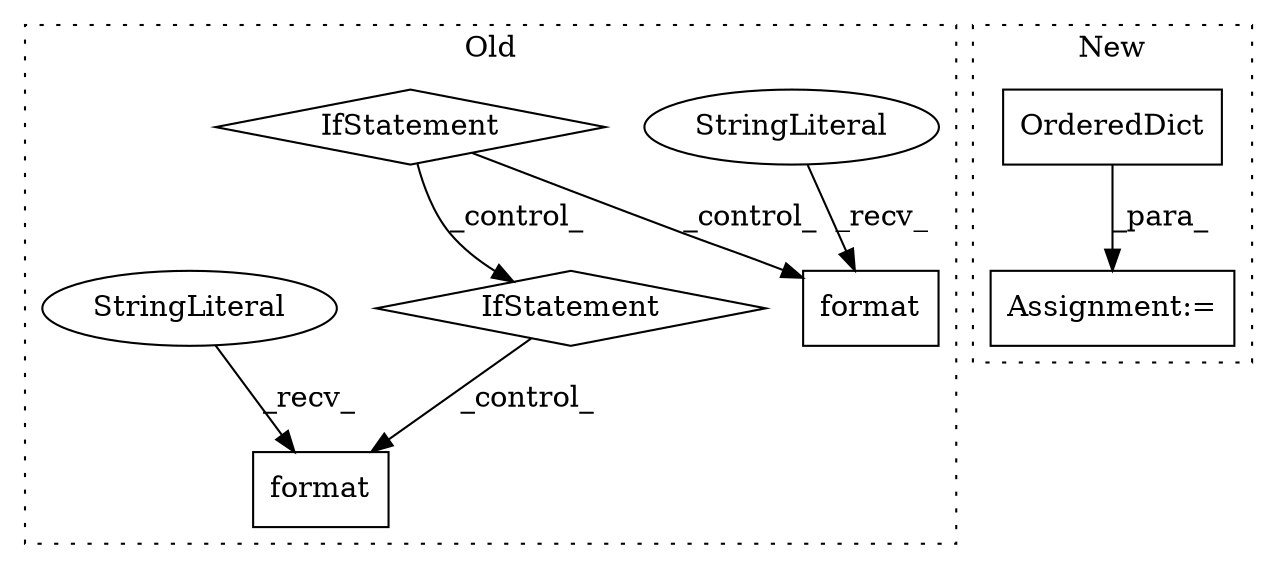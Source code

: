 digraph G {
subgraph cluster0 {
1 [label="format" a="32" s="1425,1500" l="7,1" shape="box"];
3 [label="StringLiteral" a="45" s="1357" l="67" shape="ellipse"];
4 [label="IfStatement" a="25" s="1259,1331" l="4,2" shape="diamond"];
5 [label="format" a="32" s="1757,1838" l="7,1" shape="box"];
6 [label="StringLiteral" a="45" s="1686" l="70" shape="ellipse"];
7 [label="IfStatement" a="25" s="1582,1660" l="4,2" shape="diamond"];
label = "Old";
style="dotted";
}
subgraph cluster1 {
2 [label="OrderedDict" a="32" s="1334,1366" l="12,1" shape="box"];
8 [label="Assignment:=" a="7" s="1333" l="1" shape="box"];
label = "New";
style="dotted";
}
2 -> 8 [label="_para_"];
3 -> 1 [label="_recv_"];
4 -> 1 [label="_control_"];
4 -> 7 [label="_control_"];
6 -> 5 [label="_recv_"];
7 -> 5 [label="_control_"];
}